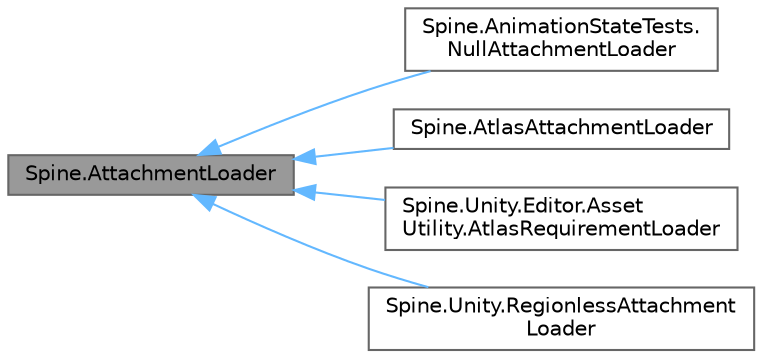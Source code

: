 digraph "Spine.AttachmentLoader"
{
 // LATEX_PDF_SIZE
  bgcolor="transparent";
  edge [fontname=Helvetica,fontsize=10,labelfontname=Helvetica,labelfontsize=10];
  node [fontname=Helvetica,fontsize=10,shape=box,height=0.2,width=0.4];
  rankdir="LR";
  Node1 [id="Node000001",label="Spine.AttachmentLoader",height=0.2,width=0.4,color="gray40", fillcolor="grey60", style="filled", fontcolor="black",tooltip=" "];
  Node1 -> Node2 [id="edge5_Node000001_Node000002",dir="back",color="steelblue1",style="solid",tooltip=" "];
  Node2 [id="Node000002",label="Spine.AnimationStateTests.\lNullAttachmentLoader",height=0.2,width=0.4,color="gray40", fillcolor="white", style="filled",URL="$class_spine_1_1_animation_state_tests_1_1_null_attachment_loader.html",tooltip=" "];
  Node1 -> Node3 [id="edge6_Node000001_Node000003",dir="back",color="steelblue1",style="solid",tooltip=" "];
  Node3 [id="Node000003",label="Spine.AtlasAttachmentLoader",height=0.2,width=0.4,color="gray40", fillcolor="white", style="filled",URL="$class_spine_1_1_atlas_attachment_loader.html",tooltip="An AttachmentLoader that configures attachments using texture regions from an Atlas...."];
  Node1 -> Node4 [id="edge7_Node000001_Node000004",dir="back",color="steelblue1",style="solid",tooltip=" "];
  Node4 [id="Node000004",label="Spine.Unity.Editor.Asset\lUtility.AtlasRequirementLoader",height=0.2,width=0.4,color="gray40", fillcolor="white", style="filled",URL="$class_spine_1_1_unity_1_1_editor_1_1_asset_utility_1_1_atlas_requirement_loader.html",tooltip=" "];
  Node1 -> Node5 [id="edge8_Node000001_Node000005",dir="back",color="steelblue1",style="solid",tooltip=" "];
  Node5 [id="Node000005",label="Spine.Unity.RegionlessAttachment\lLoader",height=0.2,width=0.4,color="gray40", fillcolor="white", style="filled",URL="$class_spine_1_1_unity_1_1_regionless_attachment_loader.html",tooltip=" "];
}
